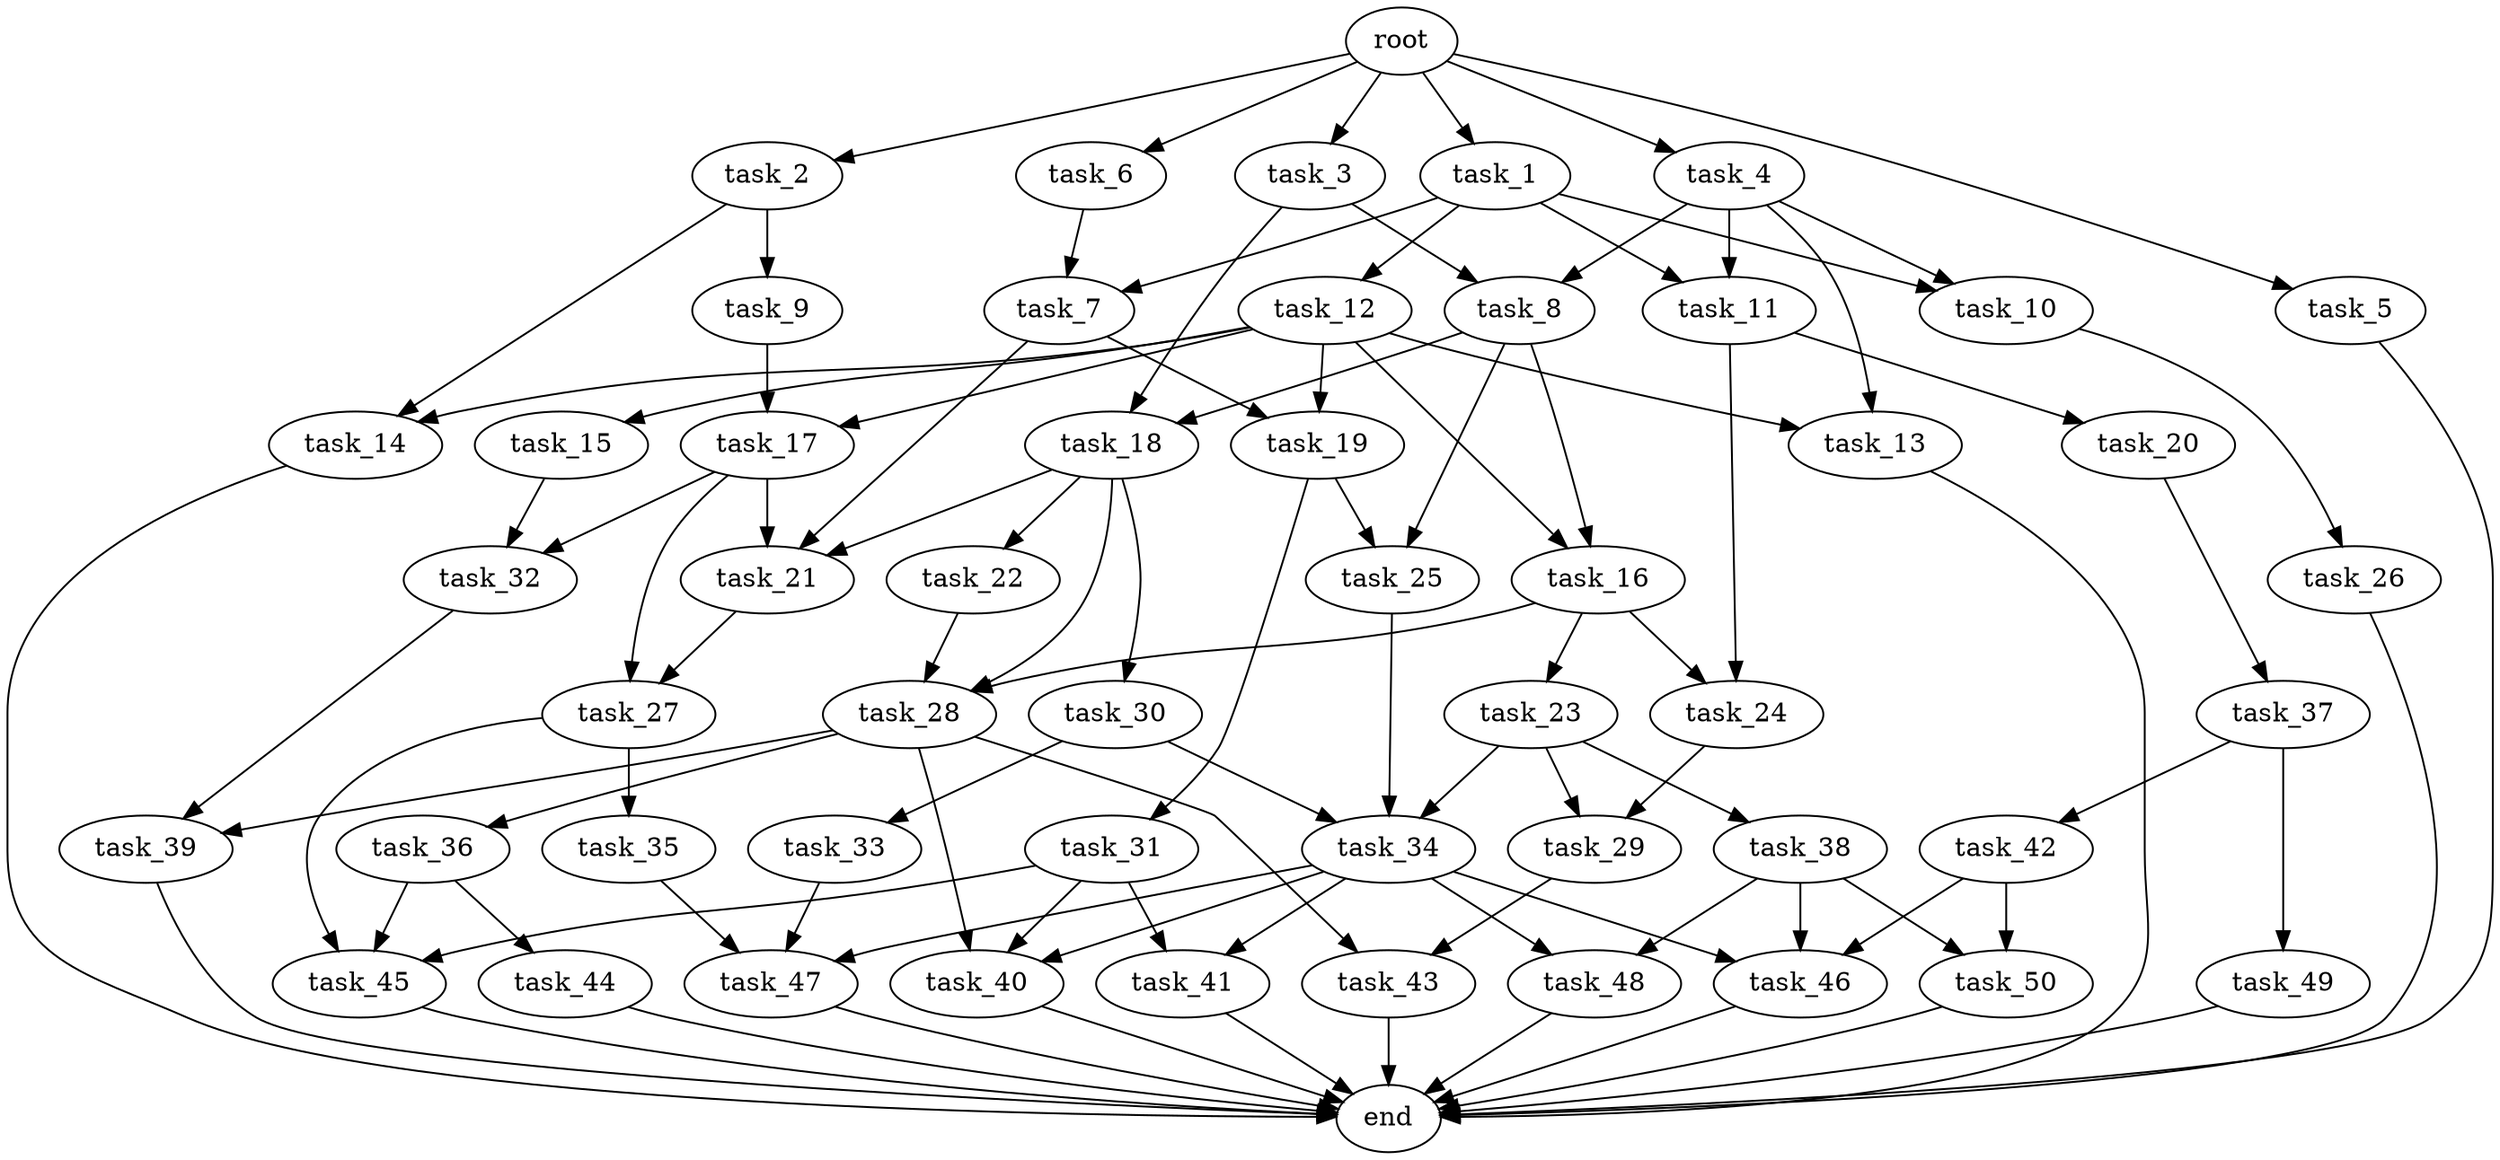 digraph G {
  root [size="0.000000e+00"];
  task_1 [size="5.034136e+09"];
  task_2 [size="3.951319e+09"];
  task_3 [size="7.469318e+09"];
  task_4 [size="5.785206e+08"];
  task_5 [size="2.398197e+09"];
  task_6 [size="5.115528e+09"];
  task_7 [size="5.706914e+09"];
  task_8 [size="5.917335e+09"];
  task_9 [size="6.730990e+09"];
  task_10 [size="2.804907e+09"];
  task_11 [size="8.022349e+09"];
  task_12 [size="9.523066e+09"];
  task_13 [size="1.654830e+09"];
  task_14 [size="9.303459e+09"];
  task_15 [size="2.982404e+09"];
  task_16 [size="8.748779e+09"];
  task_17 [size="3.583912e+09"];
  task_18 [size="5.284369e+09"];
  task_19 [size="5.949051e+09"];
  task_20 [size="1.768864e+09"];
  task_21 [size="1.121868e+09"];
  task_22 [size="8.202657e+09"];
  task_23 [size="6.860606e+09"];
  task_24 [size="3.889370e+09"];
  task_25 [size="8.225623e+09"];
  task_26 [size="5.044535e+09"];
  task_27 [size="6.359136e+08"];
  task_28 [size="5.211609e+09"];
  task_29 [size="4.510236e+08"];
  task_30 [size="3.301845e+09"];
  task_31 [size="3.104103e+09"];
  task_32 [size="6.219356e+09"];
  task_33 [size="3.818226e+09"];
  task_34 [size="7.917016e+06"];
  task_35 [size="2.997250e+09"];
  task_36 [size="8.024007e+09"];
  task_37 [size="2.120164e+09"];
  task_38 [size="4.024210e+09"];
  task_39 [size="4.413520e+09"];
  task_40 [size="4.596099e+09"];
  task_41 [size="7.346818e+09"];
  task_42 [size="5.828806e+09"];
  task_43 [size="6.571077e+09"];
  task_44 [size="8.813527e+09"];
  task_45 [size="4.260866e+09"];
  task_46 [size="1.863441e+09"];
  task_47 [size="1.158808e+09"];
  task_48 [size="3.380954e+09"];
  task_49 [size="9.850145e+09"];
  task_50 [size="2.378160e+09"];
  end [size="0.000000e+00"];

  root -> task_1 [size="1.000000e-12"];
  root -> task_2 [size="1.000000e-12"];
  root -> task_3 [size="1.000000e-12"];
  root -> task_4 [size="1.000000e-12"];
  root -> task_5 [size="1.000000e-12"];
  root -> task_6 [size="1.000000e-12"];
  task_1 -> task_7 [size="2.853457e+08"];
  task_1 -> task_10 [size="1.402454e+08"];
  task_1 -> task_11 [size="4.011174e+08"];
  task_1 -> task_12 [size="9.523066e+08"];
  task_2 -> task_9 [size="6.730990e+08"];
  task_2 -> task_14 [size="4.651729e+08"];
  task_3 -> task_8 [size="2.958667e+08"];
  task_3 -> task_18 [size="2.642184e+08"];
  task_4 -> task_8 [size="2.958667e+08"];
  task_4 -> task_10 [size="1.402454e+08"];
  task_4 -> task_11 [size="4.011174e+08"];
  task_4 -> task_13 [size="8.274151e+07"];
  task_5 -> end [size="1.000000e-12"];
  task_6 -> task_7 [size="2.853457e+08"];
  task_7 -> task_19 [size="2.974526e+08"];
  task_7 -> task_21 [size="3.739559e+07"];
  task_8 -> task_16 [size="4.374390e+08"];
  task_8 -> task_18 [size="2.642184e+08"];
  task_8 -> task_25 [size="4.112811e+08"];
  task_9 -> task_17 [size="1.791956e+08"];
  task_10 -> task_26 [size="5.044535e+08"];
  task_11 -> task_20 [size="1.768864e+08"];
  task_11 -> task_24 [size="1.944685e+08"];
  task_12 -> task_13 [size="8.274151e+07"];
  task_12 -> task_14 [size="4.651729e+08"];
  task_12 -> task_15 [size="2.982404e+08"];
  task_12 -> task_16 [size="4.374390e+08"];
  task_12 -> task_17 [size="1.791956e+08"];
  task_12 -> task_19 [size="2.974526e+08"];
  task_13 -> end [size="1.000000e-12"];
  task_14 -> end [size="1.000000e-12"];
  task_15 -> task_32 [size="3.109678e+08"];
  task_16 -> task_23 [size="6.860606e+08"];
  task_16 -> task_24 [size="1.944685e+08"];
  task_16 -> task_28 [size="1.737203e+08"];
  task_17 -> task_21 [size="3.739559e+07"];
  task_17 -> task_27 [size="3.179568e+07"];
  task_17 -> task_32 [size="3.109678e+08"];
  task_18 -> task_21 [size="3.739559e+07"];
  task_18 -> task_22 [size="8.202657e+08"];
  task_18 -> task_28 [size="1.737203e+08"];
  task_18 -> task_30 [size="3.301845e+08"];
  task_19 -> task_25 [size="4.112811e+08"];
  task_19 -> task_31 [size="3.104103e+08"];
  task_20 -> task_37 [size="2.120164e+08"];
  task_21 -> task_27 [size="3.179568e+07"];
  task_22 -> task_28 [size="1.737203e+08"];
  task_23 -> task_29 [size="2.255118e+07"];
  task_23 -> task_34 [size="2.639005e+05"];
  task_23 -> task_38 [size="4.024210e+08"];
  task_24 -> task_29 [size="2.255118e+07"];
  task_25 -> task_34 [size="2.639005e+05"];
  task_26 -> end [size="1.000000e-12"];
  task_27 -> task_35 [size="2.997250e+08"];
  task_27 -> task_45 [size="1.420289e+08"];
  task_28 -> task_36 [size="8.024007e+08"];
  task_28 -> task_39 [size="2.206760e+08"];
  task_28 -> task_40 [size="1.532033e+08"];
  task_28 -> task_43 [size="3.285539e+08"];
  task_29 -> task_43 [size="3.285539e+08"];
  task_30 -> task_33 [size="3.818226e+08"];
  task_30 -> task_34 [size="2.639005e+05"];
  task_31 -> task_40 [size="1.532033e+08"];
  task_31 -> task_41 [size="3.673409e+08"];
  task_31 -> task_45 [size="1.420289e+08"];
  task_32 -> task_39 [size="2.206760e+08"];
  task_33 -> task_47 [size="3.862693e+07"];
  task_34 -> task_40 [size="1.532033e+08"];
  task_34 -> task_41 [size="3.673409e+08"];
  task_34 -> task_46 [size="6.211469e+07"];
  task_34 -> task_47 [size="3.862693e+07"];
  task_34 -> task_48 [size="1.690477e+08"];
  task_35 -> task_47 [size="3.862693e+07"];
  task_36 -> task_44 [size="8.813527e+08"];
  task_36 -> task_45 [size="1.420289e+08"];
  task_37 -> task_42 [size="5.828806e+08"];
  task_37 -> task_49 [size="9.850145e+08"];
  task_38 -> task_46 [size="6.211469e+07"];
  task_38 -> task_48 [size="1.690477e+08"];
  task_38 -> task_50 [size="1.189080e+08"];
  task_39 -> end [size="1.000000e-12"];
  task_40 -> end [size="1.000000e-12"];
  task_41 -> end [size="1.000000e-12"];
  task_42 -> task_46 [size="6.211469e+07"];
  task_42 -> task_50 [size="1.189080e+08"];
  task_43 -> end [size="1.000000e-12"];
  task_44 -> end [size="1.000000e-12"];
  task_45 -> end [size="1.000000e-12"];
  task_46 -> end [size="1.000000e-12"];
  task_47 -> end [size="1.000000e-12"];
  task_48 -> end [size="1.000000e-12"];
  task_49 -> end [size="1.000000e-12"];
  task_50 -> end [size="1.000000e-12"];
}
